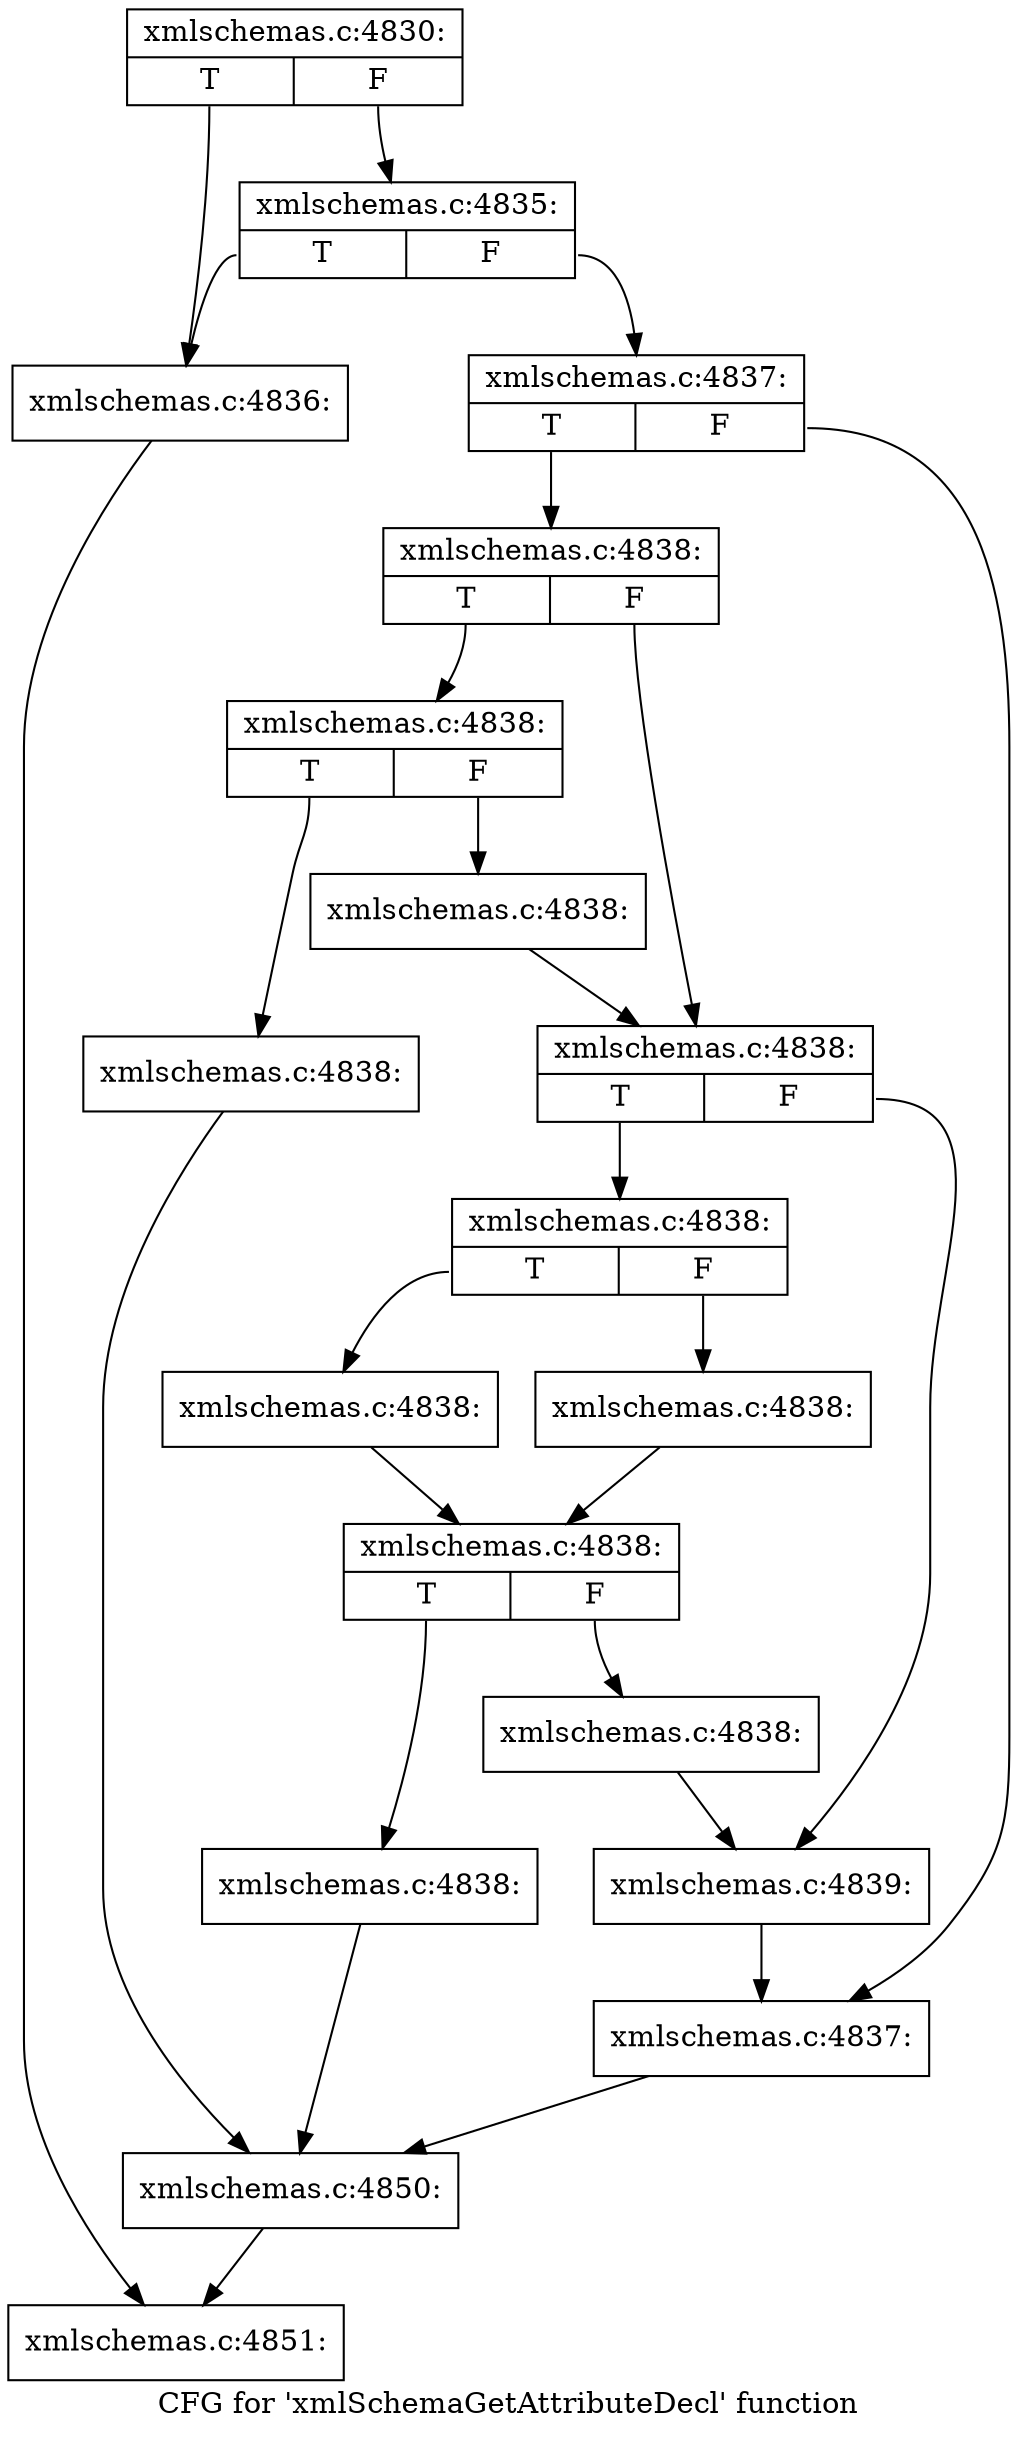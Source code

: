 digraph "CFG for 'xmlSchemaGetAttributeDecl' function" {
	label="CFG for 'xmlSchemaGetAttributeDecl' function";

	Node0x50a0a10 [shape=record,label="{xmlschemas.c:4830:|{<s0>T|<s1>F}}"];
	Node0x50a0a10:s0 -> Node0x50a5580;
	Node0x50a0a10:s1 -> Node0x50a5620;
	Node0x50a5620 [shape=record,label="{xmlschemas.c:4835:|{<s0>T|<s1>F}}"];
	Node0x50a5620:s0 -> Node0x50a5580;
	Node0x50a5620:s1 -> Node0x50a55d0;
	Node0x50a5580 [shape=record,label="{xmlschemas.c:4836:}"];
	Node0x50a5580 -> Node0x50a0e30;
	Node0x50a55d0 [shape=record,label="{xmlschemas.c:4837:|{<s0>T|<s1>F}}"];
	Node0x50a55d0:s0 -> Node0x50a5ce0;
	Node0x50a55d0:s1 -> Node0x50a5d30;
	Node0x50a5ce0 [shape=record,label="{xmlschemas.c:4838:|{<s0>T|<s1>F}}"];
	Node0x50a5ce0:s0 -> Node0x50a60c0;
	Node0x50a5ce0:s1 -> Node0x50a6110;
	Node0x50a60c0 [shape=record,label="{xmlschemas.c:4838:|{<s0>T|<s1>F}}"];
	Node0x50a60c0:s0 -> Node0x50a6890;
	Node0x50a60c0:s1 -> Node0x50a68e0;
	Node0x50a6890 [shape=record,label="{xmlschemas.c:4838:}"];
	Node0x50a6890 -> Node0x50a6a40;
	Node0x50a68e0 [shape=record,label="{xmlschemas.c:4838:}"];
	Node0x50a68e0 -> Node0x50a6110;
	Node0x50a6110 [shape=record,label="{xmlschemas.c:4838:|{<s0>T|<s1>F}}"];
	Node0x50a6110:s0 -> Node0x50a7430;
	Node0x50a6110:s1 -> Node0x50a7480;
	Node0x50a7430 [shape=record,label="{xmlschemas.c:4838:|{<s0>T|<s1>F}}"];
	Node0x50a7430:s0 -> Node0x50a7b80;
	Node0x50a7430:s1 -> Node0x50a7c20;
	Node0x50a7b80 [shape=record,label="{xmlschemas.c:4838:}"];
	Node0x50a7b80 -> Node0x50a7bd0;
	Node0x50a7c20 [shape=record,label="{xmlschemas.c:4838:}"];
	Node0x50a7c20 -> Node0x50a7bd0;
	Node0x50a7bd0 [shape=record,label="{xmlschemas.c:4838:|{<s0>T|<s1>F}}"];
	Node0x50a7bd0:s0 -> Node0x50a8500;
	Node0x50a7bd0:s1 -> Node0x50a8550;
	Node0x50a8500 [shape=record,label="{xmlschemas.c:4838:}"];
	Node0x50a8500 -> Node0x50a6a40;
	Node0x50a8550 [shape=record,label="{xmlschemas.c:4838:}"];
	Node0x50a8550 -> Node0x50a7480;
	Node0x50a7480 [shape=record,label="{xmlschemas.c:4839:}"];
	Node0x50a7480 -> Node0x50a5d30;
	Node0x50a5d30 [shape=record,label="{xmlschemas.c:4837:}"];
	Node0x50a5d30 -> Node0x50a6a40;
	Node0x50a6a40 [shape=record,label="{xmlschemas.c:4850:}"];
	Node0x50a6a40 -> Node0x50a0e30;
	Node0x50a0e30 [shape=record,label="{xmlschemas.c:4851:}"];
}
